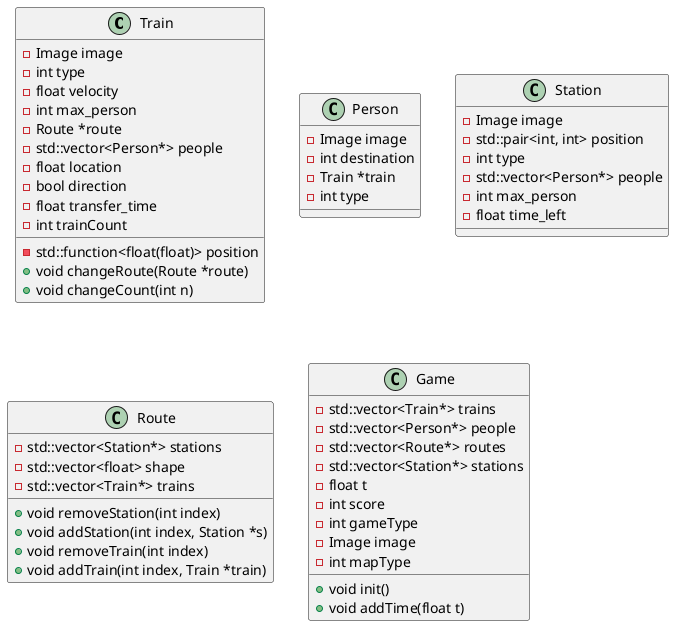 @startuml

class Train {
    -Image image
    -int type
    -float velocity
    -int max_person
    -Route *route
    -std::vector<Person*> people
    -float location
    -bool direction
    -float transfer_time
    -std::function<float(float)> position
    -int trainCount
    +void changeRoute(Route *route)
    +void changeCount(int n)
}

class Person {
    -Image image
    -int destination
    -Train *train
    -int type
}

class Station {
    -Image image
    -std::pair<int, int> position
    -int type
    -std::vector<Person*> people
    -int max_person
    -float time_left
}

class Route {
    -std::vector<Station*> stations
    -std::vector<float> shape
    -std::vector<Train*> trains
    +void removeStation(int index)
    +void addStation(int index, Station *s)
    +void removeTrain(int index)
    +void addTrain(int index, Train *train)
}

class Game {
    -std::vector<Train*> trains
    -std::vector<Person*> people
    -std::vector<Route*> routes
    -std::vector<Station*> stations
    -float t
    -int score
    -int gameType
    -Image image
    -int mapType
    +void init()
    +void addTime(float t)
}

@enduml